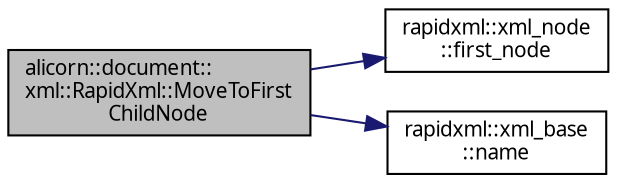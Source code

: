 digraph "alicorn::document::xml::RapidXml::MoveToFirstChildNode"
{
 // INTERACTIVE_SVG=YES
  edge [fontname="Verdana",fontsize="10",labelfontname="Verdana",labelfontsize="10"];
  node [fontname="Verdana",fontsize="10",shape=record];
  rankdir="LR";
  Node1 [label="alicorn::document::\lxml::RapidXml::MoveToFirst\lChildNode",height=0.2,width=0.4,color="black", fillcolor="grey75", style="filled", fontcolor="black"];
  Node1 -> Node2 [color="midnightblue",fontsize="10",style="solid",fontname="Verdana"];
  Node2 [label="rapidxml::xml_node\l::first_node",height=0.2,width=0.4,color="black", fillcolor="white", style="filled",URL="$a00155.html#a2dedeb4e04bb35e06a9a7bddf6ba652d"];
  Node1 -> Node3 [color="midnightblue",fontsize="10",style="solid",fontname="Verdana"];
  Node3 [label="rapidxml::xml_base\l::name",height=0.2,width=0.4,color="black", fillcolor="white", style="filled",URL="$a00153.html#a9a09739310469995db078ebd0da3ed45"];
}
